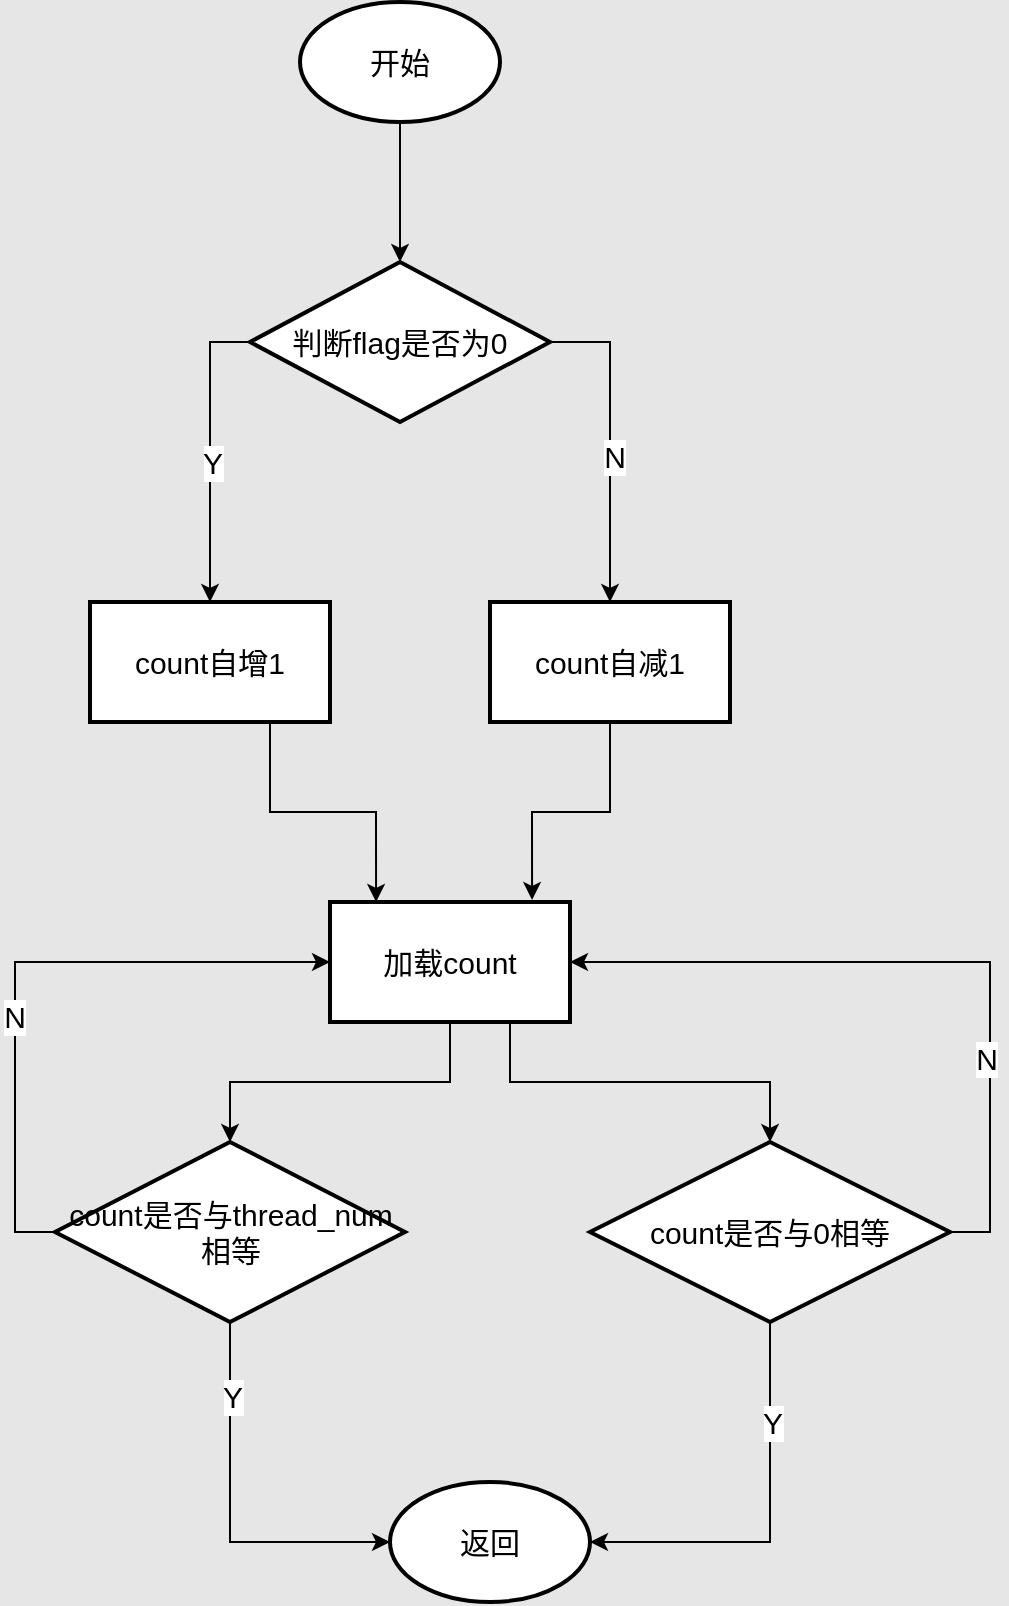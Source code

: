 <mxfile version="24.7.1" type="github">
  <diagram id="C5RBs43oDa-KdzZeNtuy" name="Page-1">
    <mxGraphModel dx="1112" dy="700" grid="1" gridSize="10" guides="1" tooltips="1" connect="1" arrows="1" fold="1" page="1" pageScale="1" pageWidth="827" pageHeight="1169" background="#E6E6E6" math="0" shadow="0">
      <root>
        <mxCell id="WIyWlLk6GJQsqaUBKTNV-0" />
        <mxCell id="WIyWlLk6GJQsqaUBKTNV-1" parent="WIyWlLk6GJQsqaUBKTNV-0" />
        <mxCell id="9QGQ-I3kRApUS1OwEDuO-3" value="" style="edgeStyle=orthogonalEdgeStyle;rounded=0;orthogonalLoop=1;jettySize=auto;html=1;fontSize=15;" edge="1" parent="WIyWlLk6GJQsqaUBKTNV-1" source="9QGQ-I3kRApUS1OwEDuO-1" target="9QGQ-I3kRApUS1OwEDuO-2">
          <mxGeometry relative="1" as="geometry" />
        </mxCell>
        <mxCell id="9QGQ-I3kRApUS1OwEDuO-1" value="开始" style="strokeWidth=2;html=1;shape=mxgraph.flowchart.start_1;whiteSpace=wrap;fontSize=15;" vertex="1" parent="WIyWlLk6GJQsqaUBKTNV-1">
          <mxGeometry x="255" y="190" width="100" height="60" as="geometry" />
        </mxCell>
        <mxCell id="9QGQ-I3kRApUS1OwEDuO-5" value="" style="edgeStyle=orthogonalEdgeStyle;rounded=0;orthogonalLoop=1;jettySize=auto;html=1;exitX=0;exitY=0.5;exitDx=0;exitDy=0;fontSize=15;" edge="1" parent="WIyWlLk6GJQsqaUBKTNV-1" source="9QGQ-I3kRApUS1OwEDuO-2" target="9QGQ-I3kRApUS1OwEDuO-4">
          <mxGeometry relative="1" as="geometry" />
        </mxCell>
        <mxCell id="9QGQ-I3kRApUS1OwEDuO-32" value="Y" style="edgeLabel;html=1;align=center;verticalAlign=middle;resizable=0;points=[];fontSize=15;" vertex="1" connectable="0" parent="9QGQ-I3kRApUS1OwEDuO-5">
          <mxGeometry x="0.067" y="1" relative="1" as="geometry">
            <mxPoint as="offset" />
          </mxGeometry>
        </mxCell>
        <mxCell id="9QGQ-I3kRApUS1OwEDuO-16" style="edgeStyle=orthogonalEdgeStyle;rounded=0;orthogonalLoop=1;jettySize=auto;html=1;exitX=1;exitY=0.5;exitDx=0;exitDy=0;entryX=0.5;entryY=0;entryDx=0;entryDy=0;fontSize=15;" edge="1" parent="WIyWlLk6GJQsqaUBKTNV-1" source="9QGQ-I3kRApUS1OwEDuO-2" target="9QGQ-I3kRApUS1OwEDuO-15">
          <mxGeometry relative="1" as="geometry" />
        </mxCell>
        <mxCell id="9QGQ-I3kRApUS1OwEDuO-33" value="N" style="edgeLabel;html=1;align=center;verticalAlign=middle;resizable=0;points=[];fontSize=15;" vertex="1" connectable="0" parent="9QGQ-I3kRApUS1OwEDuO-16">
          <mxGeometry x="0.087" y="2" relative="1" as="geometry">
            <mxPoint as="offset" />
          </mxGeometry>
        </mxCell>
        <mxCell id="9QGQ-I3kRApUS1OwEDuO-2" value="判断flag是否为0" style="rhombus;whiteSpace=wrap;html=1;strokeWidth=2;fontSize=15;" vertex="1" parent="WIyWlLk6GJQsqaUBKTNV-1">
          <mxGeometry x="230" y="320" width="150" height="80" as="geometry" />
        </mxCell>
        <mxCell id="9QGQ-I3kRApUS1OwEDuO-4" value="count自增1" style="whiteSpace=wrap;html=1;strokeWidth=2;fontSize=15;" vertex="1" parent="WIyWlLk6GJQsqaUBKTNV-1">
          <mxGeometry x="150" y="490" width="120" height="60" as="geometry" />
        </mxCell>
        <mxCell id="9QGQ-I3kRApUS1OwEDuO-13" style="edgeStyle=orthogonalEdgeStyle;rounded=0;orthogonalLoop=1;jettySize=auto;html=1;exitX=0.5;exitY=1;exitDx=0;exitDy=0;entryX=0.5;entryY=0;entryDx=0;entryDy=0;fontSize=15;" edge="1" parent="WIyWlLk6GJQsqaUBKTNV-1" source="9QGQ-I3kRApUS1OwEDuO-6" target="9QGQ-I3kRApUS1OwEDuO-8">
          <mxGeometry relative="1" as="geometry" />
        </mxCell>
        <mxCell id="9QGQ-I3kRApUS1OwEDuO-19" value="" style="edgeStyle=orthogonalEdgeStyle;rounded=0;orthogonalLoop=1;jettySize=auto;html=1;exitX=0.75;exitY=1;exitDx=0;exitDy=0;fontSize=15;" edge="1" parent="WIyWlLk6GJQsqaUBKTNV-1" source="9QGQ-I3kRApUS1OwEDuO-6" target="9QGQ-I3kRApUS1OwEDuO-18">
          <mxGeometry relative="1" as="geometry" />
        </mxCell>
        <mxCell id="9QGQ-I3kRApUS1OwEDuO-6" value="加载count" style="whiteSpace=wrap;html=1;strokeWidth=2;fontSize=15;" vertex="1" parent="WIyWlLk6GJQsqaUBKTNV-1">
          <mxGeometry x="270" y="640" width="120" height="60" as="geometry" />
        </mxCell>
        <mxCell id="9QGQ-I3kRApUS1OwEDuO-12" style="edgeStyle=orthogonalEdgeStyle;rounded=0;orthogonalLoop=1;jettySize=auto;html=1;entryX=0;entryY=0.5;entryDx=0;entryDy=0;exitX=0;exitY=0.5;exitDx=0;exitDy=0;fontSize=15;" edge="1" parent="WIyWlLk6GJQsqaUBKTNV-1" source="9QGQ-I3kRApUS1OwEDuO-8" target="9QGQ-I3kRApUS1OwEDuO-6">
          <mxGeometry relative="1" as="geometry" />
        </mxCell>
        <mxCell id="9QGQ-I3kRApUS1OwEDuO-25" value="N" style="edgeLabel;html=1;align=center;verticalAlign=middle;resizable=0;points=[];fontSize=15;" vertex="1" connectable="0" parent="9QGQ-I3kRApUS1OwEDuO-12">
          <mxGeometry x="-0.181" y="2" relative="1" as="geometry">
            <mxPoint x="1" as="offset" />
          </mxGeometry>
        </mxCell>
        <mxCell id="9QGQ-I3kRApUS1OwEDuO-8" value="count是否与thread_num相等" style="rhombus;whiteSpace=wrap;html=1;strokeWidth=2;fontSize=15;" vertex="1" parent="WIyWlLk6GJQsqaUBKTNV-1">
          <mxGeometry x="132.5" y="760" width="175" height="90" as="geometry" />
        </mxCell>
        <mxCell id="9QGQ-I3kRApUS1OwEDuO-14" value="返回" style="strokeWidth=2;html=1;shape=mxgraph.flowchart.start_1;whiteSpace=wrap;fontSize=15;" vertex="1" parent="WIyWlLk6GJQsqaUBKTNV-1">
          <mxGeometry x="300" y="930" width="100" height="60" as="geometry" />
        </mxCell>
        <mxCell id="9QGQ-I3kRApUS1OwEDuO-15" value="count自减1" style="whiteSpace=wrap;html=1;strokeWidth=2;fontSize=15;" vertex="1" parent="WIyWlLk6GJQsqaUBKTNV-1">
          <mxGeometry x="350" y="490" width="120" height="60" as="geometry" />
        </mxCell>
        <mxCell id="9QGQ-I3kRApUS1OwEDuO-30" style="edgeStyle=orthogonalEdgeStyle;rounded=0;orthogonalLoop=1;jettySize=auto;html=1;exitX=1;exitY=0.5;exitDx=0;exitDy=0;entryX=1;entryY=0.5;entryDx=0;entryDy=0;fontSize=15;" edge="1" parent="WIyWlLk6GJQsqaUBKTNV-1" source="9QGQ-I3kRApUS1OwEDuO-18" target="9QGQ-I3kRApUS1OwEDuO-6">
          <mxGeometry relative="1" as="geometry" />
        </mxCell>
        <mxCell id="9QGQ-I3kRApUS1OwEDuO-31" value="N" style="edgeLabel;html=1;align=center;verticalAlign=middle;resizable=0;points=[];fontSize=15;" vertex="1" connectable="0" parent="9QGQ-I3kRApUS1OwEDuO-30">
          <mxGeometry x="-0.414" y="2" relative="1" as="geometry">
            <mxPoint as="offset" />
          </mxGeometry>
        </mxCell>
        <mxCell id="9QGQ-I3kRApUS1OwEDuO-18" value="count是否与0相等" style="rhombus;whiteSpace=wrap;html=1;strokeWidth=2;fontSize=15;" vertex="1" parent="WIyWlLk6GJQsqaUBKTNV-1">
          <mxGeometry x="400" y="760" width="180" height="90" as="geometry" />
        </mxCell>
        <mxCell id="9QGQ-I3kRApUS1OwEDuO-21" style="edgeStyle=orthogonalEdgeStyle;rounded=0;orthogonalLoop=1;jettySize=auto;html=1;exitX=0.5;exitY=1;exitDx=0;exitDy=0;entryX=1;entryY=0.5;entryDx=0;entryDy=0;entryPerimeter=0;fontSize=15;" edge="1" parent="WIyWlLk6GJQsqaUBKTNV-1" source="9QGQ-I3kRApUS1OwEDuO-18" target="9QGQ-I3kRApUS1OwEDuO-14">
          <mxGeometry relative="1" as="geometry" />
        </mxCell>
        <mxCell id="9QGQ-I3kRApUS1OwEDuO-23" value="Y" style="edgeLabel;html=1;align=center;verticalAlign=middle;resizable=0;points=[];fontSize=15;" vertex="1" connectable="0" parent="9QGQ-I3kRApUS1OwEDuO-21">
          <mxGeometry x="-0.5" y="1" relative="1" as="geometry">
            <mxPoint as="offset" />
          </mxGeometry>
        </mxCell>
        <mxCell id="9QGQ-I3kRApUS1OwEDuO-22" style="edgeStyle=orthogonalEdgeStyle;rounded=0;orthogonalLoop=1;jettySize=auto;html=1;exitX=0.5;exitY=1;exitDx=0;exitDy=0;entryX=0;entryY=0.5;entryDx=0;entryDy=0;entryPerimeter=0;fontSize=15;" edge="1" parent="WIyWlLk6GJQsqaUBKTNV-1" source="9QGQ-I3kRApUS1OwEDuO-8" target="9QGQ-I3kRApUS1OwEDuO-14">
          <mxGeometry relative="1" as="geometry" />
        </mxCell>
        <mxCell id="9QGQ-I3kRApUS1OwEDuO-24" value="Y" style="edgeLabel;html=1;align=center;verticalAlign=middle;resizable=0;points=[];fontSize=15;" vertex="1" connectable="0" parent="9QGQ-I3kRApUS1OwEDuO-22">
          <mxGeometry x="-0.611" y="1" relative="1" as="geometry">
            <mxPoint as="offset" />
          </mxGeometry>
        </mxCell>
        <mxCell id="9QGQ-I3kRApUS1OwEDuO-27" style="edgeStyle=orthogonalEdgeStyle;rounded=0;orthogonalLoop=1;jettySize=auto;html=1;exitX=0.5;exitY=1;exitDx=0;exitDy=0;entryX=0.842;entryY=-0.017;entryDx=0;entryDy=0;entryPerimeter=0;fontSize=15;" edge="1" parent="WIyWlLk6GJQsqaUBKTNV-1" source="9QGQ-I3kRApUS1OwEDuO-15" target="9QGQ-I3kRApUS1OwEDuO-6">
          <mxGeometry relative="1" as="geometry" />
        </mxCell>
        <mxCell id="9QGQ-I3kRApUS1OwEDuO-28" style="edgeStyle=orthogonalEdgeStyle;rounded=0;orthogonalLoop=1;jettySize=auto;html=1;exitX=0.75;exitY=1;exitDx=0;exitDy=0;entryX=0.192;entryY=0;entryDx=0;entryDy=0;entryPerimeter=0;fontSize=15;" edge="1" parent="WIyWlLk6GJQsqaUBKTNV-1" source="9QGQ-I3kRApUS1OwEDuO-4" target="9QGQ-I3kRApUS1OwEDuO-6">
          <mxGeometry relative="1" as="geometry" />
        </mxCell>
      </root>
    </mxGraphModel>
  </diagram>
</mxfile>
